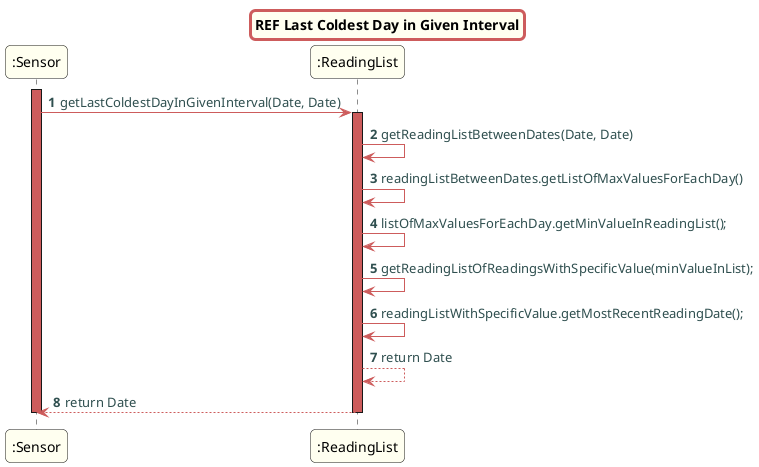 @startuml
skinparam titleBorderRoundCorner 10
skinparam titleBorderThickness 3
skinparam titleBorderColor indianred
skinparam titleBackgroundColor ivory
skinparam FontName quicksand

skinparam actor {
  BorderColor indianred
  }

skinparam sequence {
  LifeLineBackgroundColor indianred
  ParticipantBackgroundColor ivory
}

skinparam roundcorner 10

skinparam component {
  arrowThickness 1
  ArrowFontName Verdana
  ArrowColor indianred
  ArrowFontColor darkslategrey
}

title REF Last Coldest Day in Given Interval
autonumber
activate ":Sensor"
":Sensor"->":ReadingList":getLastColdestDayInGivenInterval(Date, Date)
activate ":ReadingList"
":ReadingList"->":ReadingList":getReadingListBetweenDates(Date, Date)
":ReadingList"->":ReadingList":readingListBetweenDates.getListOfMaxValuesForEachDay()
":ReadingList"->":ReadingList":listOfMaxValuesForEachDay.getMinValueInReadingList();
":ReadingList"->":ReadingList": getReadingListOfReadingsWithSpecificValue(minValueInList);
":ReadingList"->":ReadingList": readingListWithSpecificValue.getMostRecentReadingDate();
":ReadingList"-->":ReadingList": return Date
":ReadingList"-->":Sensor": return Date
deactivate ":ReadingList"
deactivate ":Sensor"
@enduml